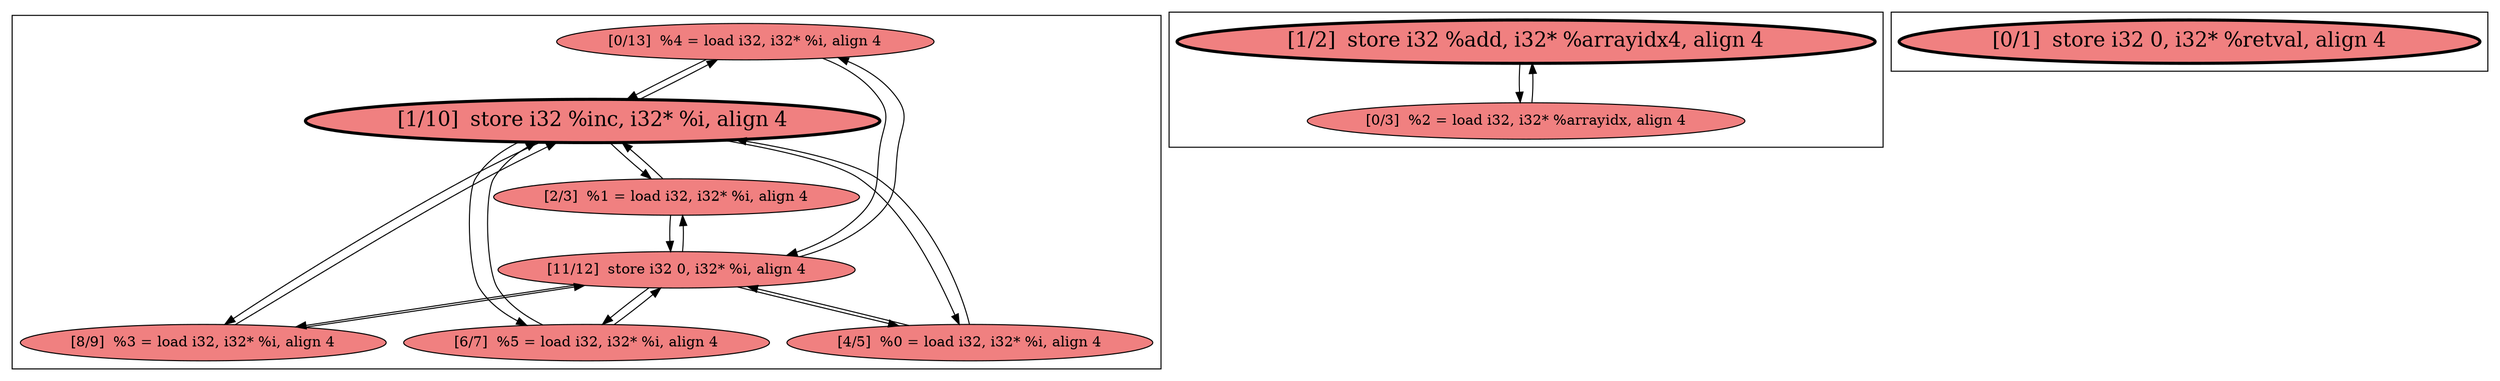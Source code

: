 
digraph G {



node33->node34 [ ]
node34->node37 [ ]
node39->node34 [ ]
node34->node33 [ ]
node34->node39 [ ]
node33->node35 [ ]
node34->node38 [ ]
node35->node33 [ ]
node38->node34 [ ]
node36->node34 [ ]
node37->node34 [ ]
node42->node41 [ ]
node35->node37 [ ]
node35->node39 [ ]
node41->node42 [ ]
node38->node35 [ ]
node37->node35 [ ]
node35->node38 [ ]
node34->node36 [ ]
node35->node36 [ ]
node39->node35 [ ]
node36->node35 [ ]


subgraph cluster2 {


node42 [penwidth=3.0,fontsize=20,fillcolor=lightcoral,label="[1/2]  store i32 %add, i32* %arrayidx4, align 4",shape=ellipse,style=filled ]
node41 [fillcolor=lightcoral,label="[0/3]  %2 = load i32, i32* %arrayidx, align 4",shape=ellipse,style=filled ]



}

subgraph cluster0 {


node39 [fillcolor=lightcoral,label="[8/9]  %3 = load i32, i32* %i, align 4",shape=ellipse,style=filled ]
node34 [penwidth=3.0,fontsize=20,fillcolor=lightcoral,label="[1/10]  store i32 %inc, i32* %i, align 4",shape=ellipse,style=filled ]
node37 [fillcolor=lightcoral,label="[4/5]  %0 = load i32, i32* %i, align 4",shape=ellipse,style=filled ]
node33 [fillcolor=lightcoral,label="[0/13]  %4 = load i32, i32* %i, align 4",shape=ellipse,style=filled ]
node36 [fillcolor=lightcoral,label="[2/3]  %1 = load i32, i32* %i, align 4",shape=ellipse,style=filled ]
node35 [fillcolor=lightcoral,label="[11/12]  store i32 0, i32* %i, align 4",shape=ellipse,style=filled ]
node38 [fillcolor=lightcoral,label="[6/7]  %5 = load i32, i32* %i, align 4",shape=ellipse,style=filled ]



}

subgraph cluster1 {


node40 [penwidth=3.0,fontsize=20,fillcolor=lightcoral,label="[0/1]  store i32 0, i32* %retval, align 4",shape=ellipse,style=filled ]



}

}
